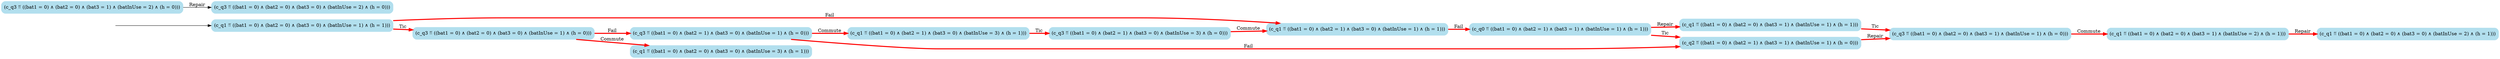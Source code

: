 digraph G {

	rankdir = LR;

	start_c_q1_6[style=invisible];

	node[shape=box, style="rounded, filled", color=lightblue2];

	c_q1_27[label="(c_q1 ≝ ((bat1 = 0) ∧ (bat2 = 0) ∧ (bat3 = 1) ∧ (batInUse = 2) ∧ (h = 1)))"];
	c_q3_12[label="(c_q3 ≝ ((bat1 = 0) ∧ (bat2 = 0) ∧ (bat3 = 1) ∧ (batInUse = 2) ∧ (h = 0)))"];
	c_q3_26[label="(c_q3 ≝ ((bat1 = 0) ∧ (bat2 = 0) ∧ (bat3 = 1) ∧ (batInUse = 1) ∧ (h = 0)))"];
	c_q3_13[label="(c_q3 ≝ ((bat1 = 0) ∧ (bat2 = 0) ∧ (bat3 = 0) ∧ (batInUse = 2) ∧ (h = 0)))"];
	c_q1_24[label="(c_q1 ≝ ((bat1 = 0) ∧ (bat2 = 0) ∧ (bat3 = 1) ∧ (batInUse = 1) ∧ (h = 1)))"];
	c_q1_17[label="(c_q1 ≝ ((bat1 = 0) ∧ (bat2 = 0) ∧ (bat3 = 0) ∧ (batInUse = 3) ∧ (h = 1)))"];
	c_q1_29[label="(c_q1 ≝ ((bat1 = 0) ∧ (bat2 = 1) ∧ (bat3 = 0) ∧ (batInUse = 1) ∧ (h = 1)))"];
	c_q2_22[label="(c_q2 ≝ ((bat1 = 0) ∧ (bat2 = 1) ∧ (bat3 = 1) ∧ (batInUse = 1) ∧ (h = 0)))"];
	c_q0_10[label="(c_q0 ≝ ((bat1 = 0) ∧ (bat2 = 1) ∧ (bat3 = 1) ∧ (batInUse = 1) ∧ (h = 1)))"];
	c_q3_20[label="(c_q3 ≝ ((bat1 = 0) ∧ (bat2 = 1) ∧ (bat3 = 0) ∧ (batInUse = 1) ∧ (h = 0)))"];
	c_q3_31[label="(c_q3 ≝ ((bat1 = 0) ∧ (bat2 = 1) ∧ (bat3 = 0) ∧ (batInUse = 3) ∧ (h = 0)))"];
	c_q1_1[label="(c_q1 ≝ ((bat1 = 0) ∧ (bat2 = 0) ∧ (bat3 = 0) ∧ (batInUse = 2) ∧ (h = 1)))"];
	c_q1_30[label="(c_q1 ≝ ((bat1 = 0) ∧ (bat2 = 1) ∧ (bat3 = 0) ∧ (batInUse = 3) ∧ (h = 1)))"];
	c_q3_16[label="(c_q3 ≝ ((bat1 = 0) ∧ (bat2 = 0) ∧ (bat3 = 0) ∧ (batInUse = 1) ∧ (h = 0)))"];
	c_q1_6[label="(c_q1 ≝ ((bat1 = 0) ∧ (bat2 = 0) ∧ (bat3 = 0) ∧ (batInUse = 1) ∧ (h = 1)))"];

	start_c_q1_6 -> c_q1_6;
	c_q1_27 -> c_q1_1[label="Repair", penwidth=3, color=red];
	c_q1_6 -> c_q1_29[label="Fail", penwidth=3, color=red];
	c_q1_29 -> c_q0_10[label="Fail", penwidth=3, color=red];
	c_q1_6 -> c_q3_16[label="Tic", penwidth=3, color=red];
	c_q0_10 -> c_q1_24[label="Repair", penwidth=3, color=red];
	c_q0_10 -> c_q2_22[label="Tic", penwidth=3, color=red];
	c_q3_12 -> c_q3_13[label="Repair"];
	c_q3_16 -> c_q3_20[label="Fail", penwidth=3, color=red];
	c_q3_16 -> c_q1_17[label="Commute", penwidth=3, color=red];
	c_q3_20 -> c_q1_30[label="Commute", penwidth=3, color=red];
	c_q3_20 -> c_q2_22[label="Fail", penwidth=3, color=red];
	c_q2_22 -> c_q3_26[label="Repair", penwidth=3, color=red];
	c_q1_24 -> c_q3_26[label="Tic", penwidth=3, color=red];
	c_q3_26 -> c_q1_27[label="Commute", penwidth=3, color=red];
	c_q3_31 -> c_q1_29[label="Commute", penwidth=3, color=red];
	c_q1_30 -> c_q3_31[label="Tic", penwidth=3, color=red];

}